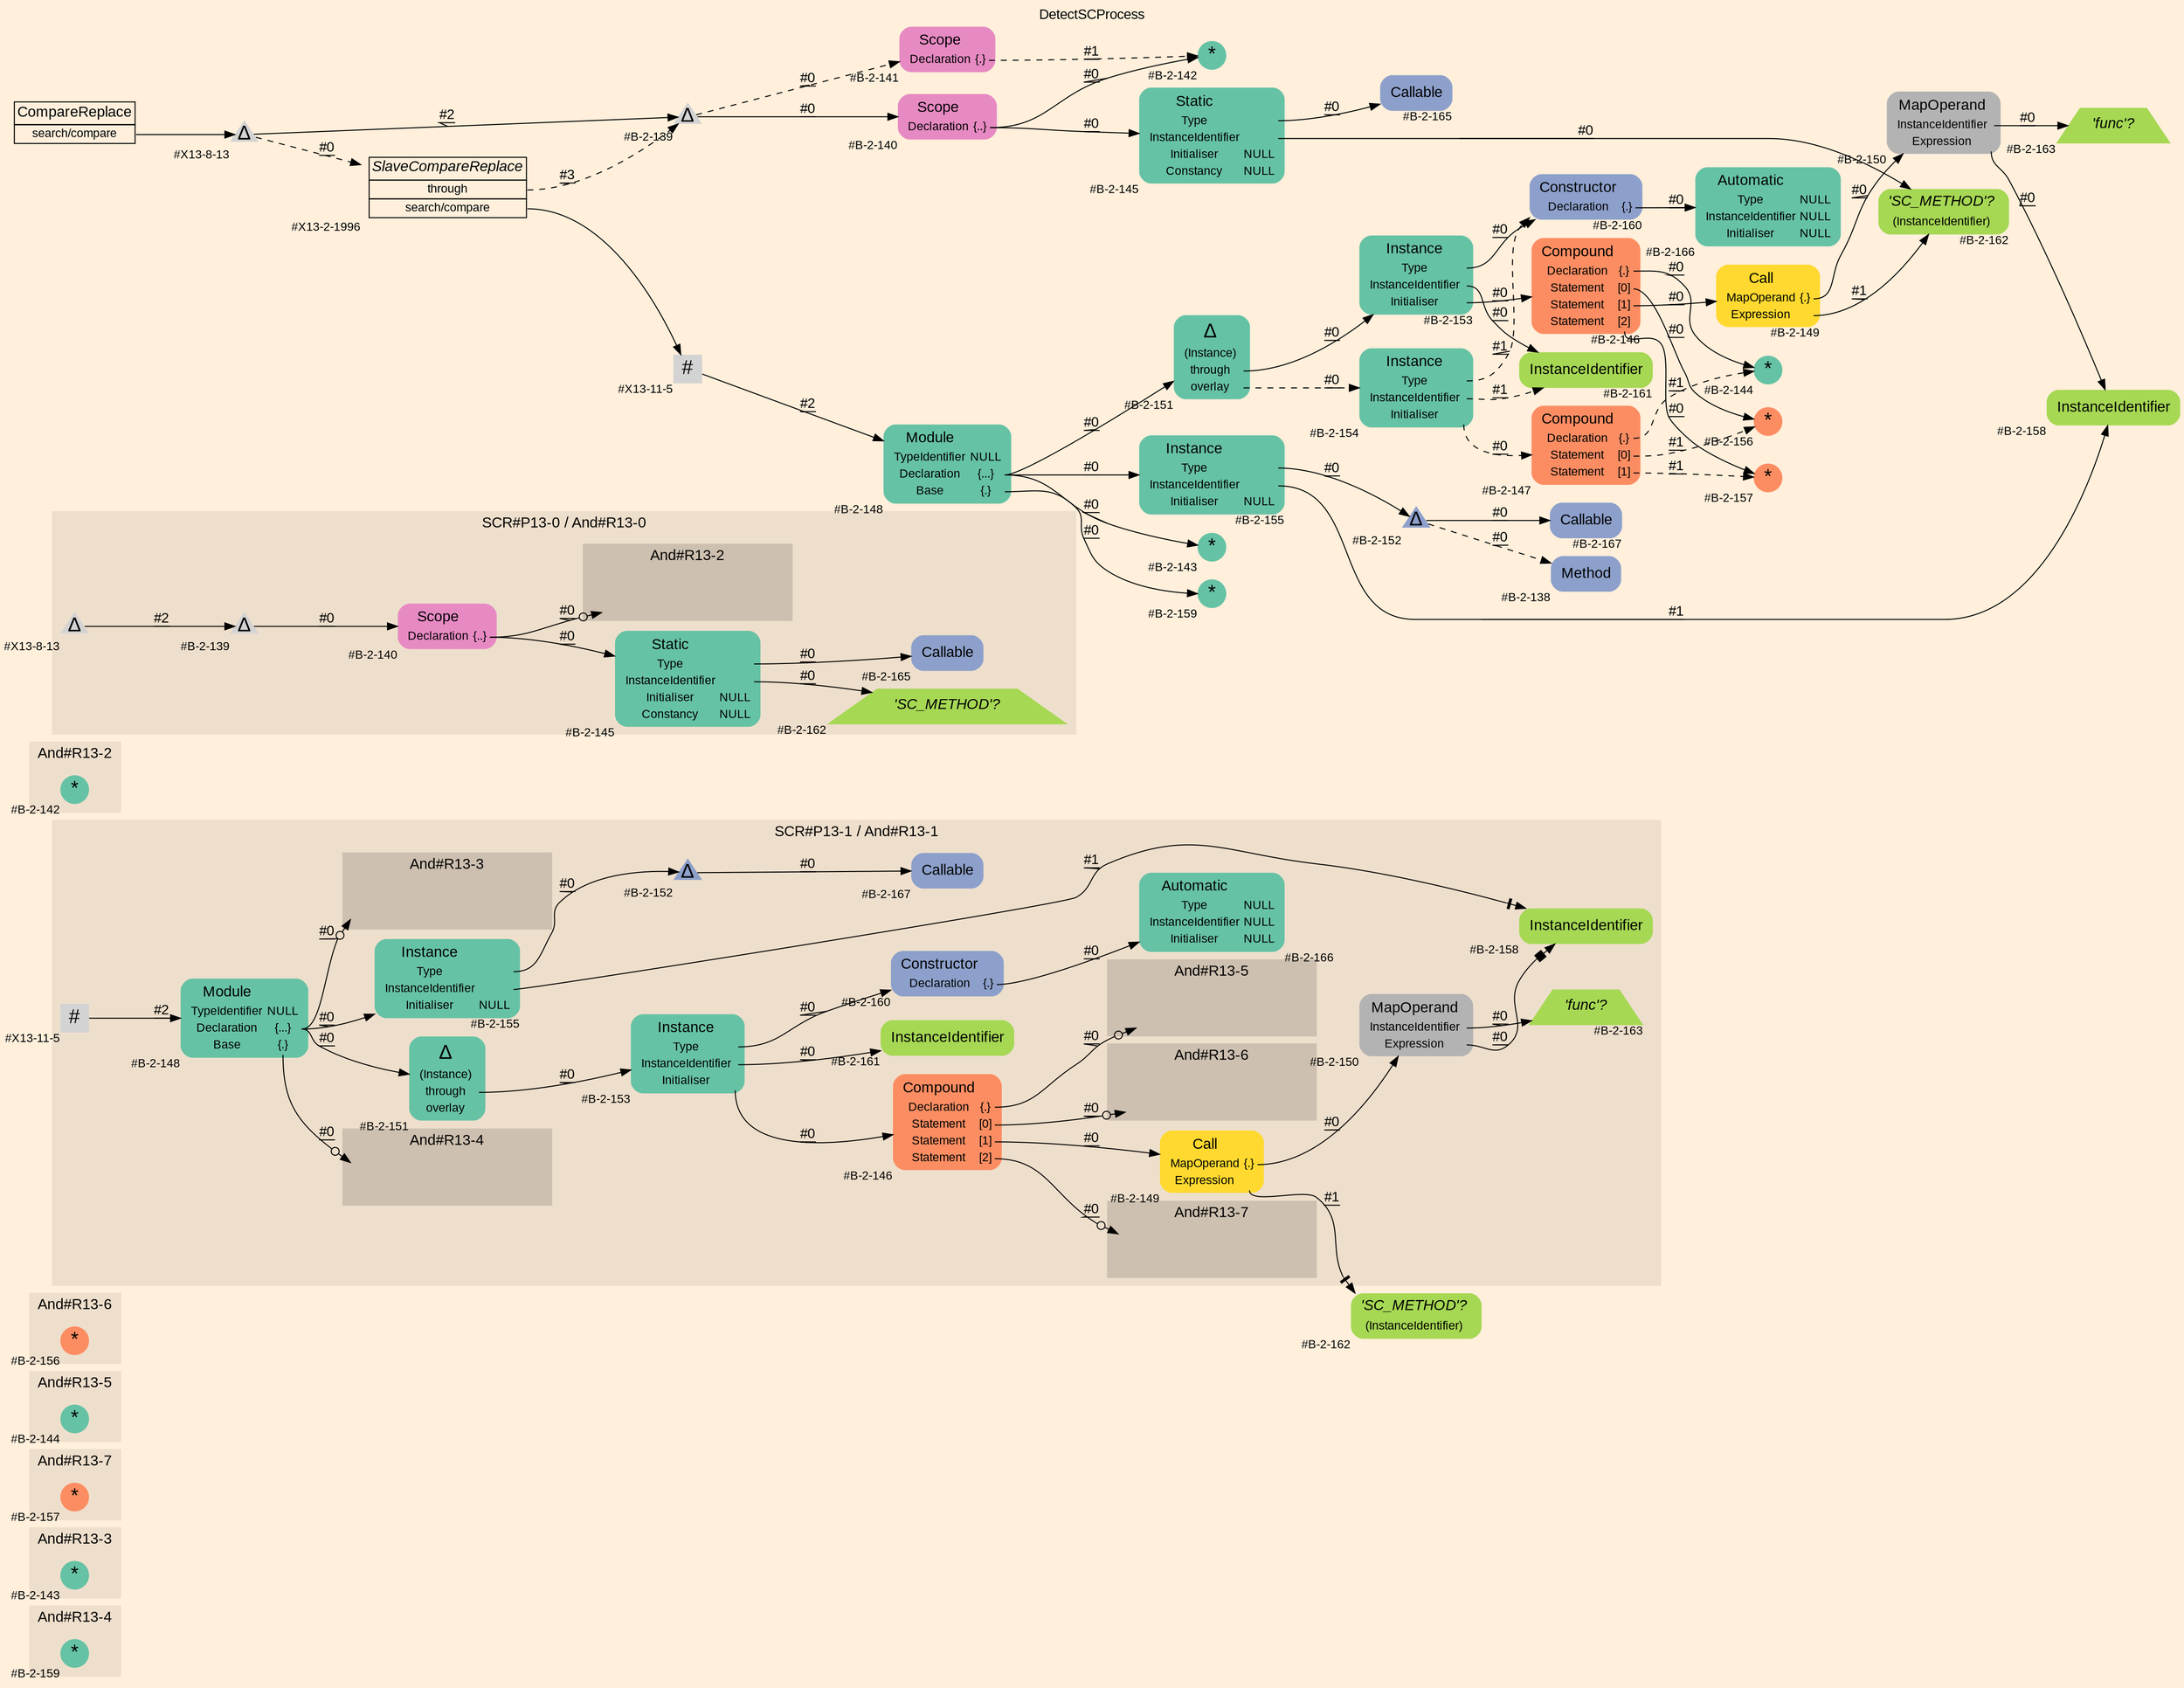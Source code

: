 digraph "DetectSCProcess" {
label = "DetectSCProcess"
labelloc = t
graph [
    rankdir = "LR"
    ranksep = 0.3
    bgcolor = antiquewhite1
    color = black
    fontcolor = black
    fontname = "Arial"
];
node [
    fontname = "Arial"
];
edge [
    fontname = "Arial"
];

// -------------------- figure And#R13-4 --------------------
// -------- region And#R13-4 ----------
subgraph "clusterAnd#R13-4" {
    label = "And#R13-4"
    style = "filled"
    color = antiquewhite2
    fontsize = "15"
    // -------- block And#R13-4/#B-2-159 ----------
    "And#R13-4/#B-2-159" [
        shape = "circle"
        fillcolor = "/set28/1"
        xlabel = "#B-2-159"
        fontsize = "12"
        fontcolor = black
        label = <<FONT POINT-SIZE="20" COLOR="black">*</FONT>>
        style = "filled"
        penwidth = 0.0
        fixedsize = true
        width = 0.4
        height = 0.4
    ];
    
}


// -------------------- figure And#R13-3 --------------------
// -------- region And#R13-3 ----------
subgraph "clusterAnd#R13-3" {
    label = "And#R13-3"
    style = "filled"
    color = antiquewhite2
    fontsize = "15"
    // -------- block And#R13-3/#B-2-143 ----------
    "And#R13-3/#B-2-143" [
        shape = "circle"
        fillcolor = "/set28/1"
        xlabel = "#B-2-143"
        fontsize = "12"
        fontcolor = black
        label = <<FONT POINT-SIZE="20" COLOR="black">*</FONT>>
        style = "filled"
        penwidth = 0.0
        fixedsize = true
        width = 0.4
        height = 0.4
    ];
    
}


// -------------------- figure And#R13-7 --------------------
// -------- region And#R13-7 ----------
subgraph "clusterAnd#R13-7" {
    label = "And#R13-7"
    style = "filled"
    color = antiquewhite2
    fontsize = "15"
    // -------- block And#R13-7/#B-2-157 ----------
    "And#R13-7/#B-2-157" [
        shape = "circle"
        fillcolor = "/set28/2"
        xlabel = "#B-2-157"
        fontsize = "12"
        fontcolor = black
        label = <<FONT POINT-SIZE="20" COLOR="black">*</FONT>>
        style = "filled"
        penwidth = 0.0
        fixedsize = true
        width = 0.4
        height = 0.4
    ];
    
}


// -------------------- figure And#R13-5 --------------------
// -------- region And#R13-5 ----------
subgraph "clusterAnd#R13-5" {
    label = "And#R13-5"
    style = "filled"
    color = antiquewhite2
    fontsize = "15"
    // -------- block And#R13-5/#B-2-144 ----------
    "And#R13-5/#B-2-144" [
        shape = "circle"
        fillcolor = "/set28/1"
        xlabel = "#B-2-144"
        fontsize = "12"
        fontcolor = black
        label = <<FONT POINT-SIZE="20" COLOR="black">*</FONT>>
        style = "filled"
        penwidth = 0.0
        fixedsize = true
        width = 0.4
        height = 0.4
    ];
    
}


// -------------------- figure And#R13-6 --------------------
// -------- region And#R13-6 ----------
subgraph "clusterAnd#R13-6" {
    label = "And#R13-6"
    style = "filled"
    color = antiquewhite2
    fontsize = "15"
    // -------- block And#R13-6/#B-2-156 ----------
    "And#R13-6/#B-2-156" [
        shape = "circle"
        fillcolor = "/set28/2"
        xlabel = "#B-2-156"
        fontsize = "12"
        fontcolor = black
        label = <<FONT POINT-SIZE="20" COLOR="black">*</FONT>>
        style = "filled"
        penwidth = 0.0
        fixedsize = true
        width = 0.4
        height = 0.4
    ];
    
}


// -------------------- figure And#R13-1 --------------------
// -------- region And#R13-1 ----------
subgraph "clusterAnd#R13-1" {
    label = "SCR#P13-1 / And#R13-1"
    style = "filled"
    color = antiquewhite2
    fontsize = "15"
    // -------- block And#R13-1/#X13-11-5 ----------
    "And#R13-1/#X13-11-5" [
        shape = "square"
        xlabel = "#X13-11-5"
        fontsize = "12"
        fontcolor = black
        label = <<FONT POINT-SIZE="20" COLOR="black">#</FONT>>
        style = "filled"
        penwidth = 0.0
        fixedsize = true
        width = 0.4
        height = 0.4
    ];
    
    // -------- block And#R13-1/#B-2-163 ----------
    "And#R13-1/#B-2-163" [
        shape = "trapezium"
        fillcolor = "/set28/5"
        xlabel = "#B-2-163"
        fontsize = "12"
        fontcolor = black
        label = <<FONT POINT-SIZE="15" COLOR="black"><I>'func'?</I></FONT>>
        style = "filled"
        penwidth = 0.0
    ];
    
    // -------- block And#R13-1/#B-2-158 ----------
    "And#R13-1/#B-2-158" [
        shape = "plaintext"
        fillcolor = "/set28/5"
        xlabel = "#B-2-158"
        fontsize = "12"
        fontcolor = black
        label = <<TABLE BORDER="0" CELLBORDER="0" CELLSPACING="0">
         <TR><TD><FONT POINT-SIZE="15" COLOR="black">InstanceIdentifier</FONT></TD></TR>
        </TABLE>>
        style = "rounded,filled"
    ];
    
    // -------- block And#R13-1/#B-2-149 ----------
    "And#R13-1/#B-2-149" [
        shape = "plaintext"
        fillcolor = "/set28/6"
        xlabel = "#B-2-149"
        fontsize = "12"
        fontcolor = black
        label = <<TABLE BORDER="0" CELLBORDER="0" CELLSPACING="0">
         <TR><TD><FONT POINT-SIZE="15" COLOR="black">Call</FONT></TD></TR>
         <TR><TD><FONT POINT-SIZE="12" COLOR="black">MapOperand</FONT></TD><TD PORT="port0"><FONT POINT-SIZE="12" COLOR="black">{.}</FONT></TD></TR>
         <TR><TD><FONT POINT-SIZE="12" COLOR="black">Expression</FONT></TD><TD PORT="port1"></TD></TR>
        </TABLE>>
        style = "rounded,filled"
    ];
    
    // -------- block And#R13-1/#B-2-151 ----------
    "And#R13-1/#B-2-151" [
        shape = "plaintext"
        fillcolor = "/set28/1"
        xlabel = "#B-2-151"
        fontsize = "12"
        fontcolor = black
        label = <<TABLE BORDER="0" CELLBORDER="0" CELLSPACING="0">
         <TR><TD><FONT POINT-SIZE="20" COLOR="black">Δ</FONT></TD></TR>
         <TR><TD><FONT POINT-SIZE="12" COLOR="black">(Instance)</FONT></TD><TD PORT="port0"></TD></TR>
         <TR><TD><FONT POINT-SIZE="12" COLOR="black">through</FONT></TD><TD PORT="port1"></TD></TR>
         <TR><TD><FONT POINT-SIZE="12" COLOR="black">overlay</FONT></TD><TD PORT="port2"></TD></TR>
        </TABLE>>
        style = "rounded,filled"
    ];
    
    // -------- block And#R13-1/#B-2-150 ----------
    "And#R13-1/#B-2-150" [
        shape = "plaintext"
        fillcolor = "/set28/8"
        xlabel = "#B-2-150"
        fontsize = "12"
        fontcolor = black
        label = <<TABLE BORDER="0" CELLBORDER="0" CELLSPACING="0">
         <TR><TD><FONT POINT-SIZE="15" COLOR="black">MapOperand</FONT></TD></TR>
         <TR><TD><FONT POINT-SIZE="12" COLOR="black">InstanceIdentifier</FONT></TD><TD PORT="port0"></TD></TR>
         <TR><TD><FONT POINT-SIZE="12" COLOR="black">Expression</FONT></TD><TD PORT="port1"></TD></TR>
        </TABLE>>
        style = "rounded,filled"
    ];
    
    // -------- block And#R13-1/#B-2-161 ----------
    "And#R13-1/#B-2-161" [
        shape = "plaintext"
        fillcolor = "/set28/5"
        xlabel = "#B-2-161"
        fontsize = "12"
        fontcolor = black
        label = <<TABLE BORDER="0" CELLBORDER="0" CELLSPACING="0">
         <TR><TD><FONT POINT-SIZE="15" COLOR="black">InstanceIdentifier</FONT></TD></TR>
        </TABLE>>
        style = "rounded,filled"
    ];
    
    // -------- block And#R13-1/#B-2-146 ----------
    "And#R13-1/#B-2-146" [
        shape = "plaintext"
        fillcolor = "/set28/2"
        xlabel = "#B-2-146"
        fontsize = "12"
        fontcolor = black
        label = <<TABLE BORDER="0" CELLBORDER="0" CELLSPACING="0">
         <TR><TD><FONT POINT-SIZE="15" COLOR="black">Compound</FONT></TD></TR>
         <TR><TD><FONT POINT-SIZE="12" COLOR="black">Declaration</FONT></TD><TD PORT="port0"><FONT POINT-SIZE="12" COLOR="black">{.}</FONT></TD></TR>
         <TR><TD><FONT POINT-SIZE="12" COLOR="black">Statement</FONT></TD><TD PORT="port1"><FONT POINT-SIZE="12" COLOR="black">[0]</FONT></TD></TR>
         <TR><TD><FONT POINT-SIZE="12" COLOR="black">Statement</FONT></TD><TD PORT="port2"><FONT POINT-SIZE="12" COLOR="black">[1]</FONT></TD></TR>
         <TR><TD><FONT POINT-SIZE="12" COLOR="black">Statement</FONT></TD><TD PORT="port3"><FONT POINT-SIZE="12" COLOR="black">[2]</FONT></TD></TR>
        </TABLE>>
        style = "rounded,filled"
    ];
    
    // -------- block And#R13-1/#B-2-160 ----------
    "And#R13-1/#B-2-160" [
        shape = "plaintext"
        fillcolor = "/set28/3"
        xlabel = "#B-2-160"
        fontsize = "12"
        fontcolor = black
        label = <<TABLE BORDER="0" CELLBORDER="0" CELLSPACING="0">
         <TR><TD><FONT POINT-SIZE="15" COLOR="black">Constructor</FONT></TD></TR>
         <TR><TD><FONT POINT-SIZE="12" COLOR="black">Declaration</FONT></TD><TD PORT="port0"><FONT POINT-SIZE="12" COLOR="black">{.}</FONT></TD></TR>
        </TABLE>>
        style = "rounded,filled"
    ];
    
    // -------- block And#R13-1/#B-2-152 ----------
    "And#R13-1/#B-2-152" [
        shape = "triangle"
        fillcolor = "/set28/3"
        xlabel = "#B-2-152"
        fontsize = "12"
        fontcolor = black
        label = <<FONT POINT-SIZE="20" COLOR="black">Δ</FONT>>
        style = "filled"
        penwidth = 0.0
        fixedsize = true
        width = 0.4
        height = 0.4
    ];
    
    // -------- block And#R13-1/#B-2-153 ----------
    "And#R13-1/#B-2-153" [
        shape = "plaintext"
        fillcolor = "/set28/1"
        xlabel = "#B-2-153"
        fontsize = "12"
        fontcolor = black
        label = <<TABLE BORDER="0" CELLBORDER="0" CELLSPACING="0">
         <TR><TD><FONT POINT-SIZE="15" COLOR="black">Instance</FONT></TD></TR>
         <TR><TD><FONT POINT-SIZE="12" COLOR="black">Type</FONT></TD><TD PORT="port0"></TD></TR>
         <TR><TD><FONT POINT-SIZE="12" COLOR="black">InstanceIdentifier</FONT></TD><TD PORT="port1"></TD></TR>
         <TR><TD><FONT POINT-SIZE="12" COLOR="black">Initialiser</FONT></TD><TD PORT="port2"></TD></TR>
        </TABLE>>
        style = "rounded,filled"
    ];
    
    // -------- block And#R13-1/#B-2-166 ----------
    "And#R13-1/#B-2-166" [
        shape = "plaintext"
        fillcolor = "/set28/1"
        xlabel = "#B-2-166"
        fontsize = "12"
        fontcolor = black
        label = <<TABLE BORDER="0" CELLBORDER="0" CELLSPACING="0">
         <TR><TD><FONT POINT-SIZE="15" COLOR="black">Automatic</FONT></TD></TR>
         <TR><TD><FONT POINT-SIZE="12" COLOR="black">Type</FONT></TD><TD PORT="port0"><FONT POINT-SIZE="12" COLOR="black">NULL</FONT></TD></TR>
         <TR><TD><FONT POINT-SIZE="12" COLOR="black">InstanceIdentifier</FONT></TD><TD PORT="port1"><FONT POINT-SIZE="12" COLOR="black">NULL</FONT></TD></TR>
         <TR><TD><FONT POINT-SIZE="12" COLOR="black">Initialiser</FONT></TD><TD PORT="port2"><FONT POINT-SIZE="12" COLOR="black">NULL</FONT></TD></TR>
        </TABLE>>
        style = "rounded,filled"
    ];
    
    // -------- block And#R13-1/#B-2-167 ----------
    "And#R13-1/#B-2-167" [
        shape = "plaintext"
        fillcolor = "/set28/3"
        xlabel = "#B-2-167"
        fontsize = "12"
        fontcolor = black
        label = <<TABLE BORDER="0" CELLBORDER="0" CELLSPACING="0">
         <TR><TD><FONT POINT-SIZE="15" COLOR="black">Callable</FONT></TD></TR>
        </TABLE>>
        style = "rounded,filled"
    ];
    
    // -------- block And#R13-1/#B-2-148 ----------
    "And#R13-1/#B-2-148" [
        shape = "plaintext"
        fillcolor = "/set28/1"
        xlabel = "#B-2-148"
        fontsize = "12"
        fontcolor = black
        label = <<TABLE BORDER="0" CELLBORDER="0" CELLSPACING="0">
         <TR><TD><FONT POINT-SIZE="15" COLOR="black">Module</FONT></TD></TR>
         <TR><TD><FONT POINT-SIZE="12" COLOR="black">TypeIdentifier</FONT></TD><TD PORT="port0"><FONT POINT-SIZE="12" COLOR="black">NULL</FONT></TD></TR>
         <TR><TD><FONT POINT-SIZE="12" COLOR="black">Declaration</FONT></TD><TD PORT="port1"><FONT POINT-SIZE="12" COLOR="black">{...}</FONT></TD></TR>
         <TR><TD><FONT POINT-SIZE="12" COLOR="black">Base</FONT></TD><TD PORT="port2"><FONT POINT-SIZE="12" COLOR="black">{.}</FONT></TD></TR>
        </TABLE>>
        style = "rounded,filled"
    ];
    
    // -------- block And#R13-1/#B-2-155 ----------
    "And#R13-1/#B-2-155" [
        shape = "plaintext"
        fillcolor = "/set28/1"
        xlabel = "#B-2-155"
        fontsize = "12"
        fontcolor = black
        label = <<TABLE BORDER="0" CELLBORDER="0" CELLSPACING="0">
         <TR><TD><FONT POINT-SIZE="15" COLOR="black">Instance</FONT></TD></TR>
         <TR><TD><FONT POINT-SIZE="12" COLOR="black">Type</FONT></TD><TD PORT="port0"></TD></TR>
         <TR><TD><FONT POINT-SIZE="12" COLOR="black">InstanceIdentifier</FONT></TD><TD PORT="port1"></TD></TR>
         <TR><TD><FONT POINT-SIZE="12" COLOR="black">Initialiser</FONT></TD><TD PORT="port2"><FONT POINT-SIZE="12" COLOR="black">NULL</FONT></TD></TR>
        </TABLE>>
        style = "rounded,filled"
    ];
    
    // -------- region And#R13-1/And#R13-3 ----------
    subgraph "clusterAnd#R13-1/And#R13-3" {
        label = "And#R13-3"
        style = "filled"
        color = antiquewhite3
        fontsize = "15"
        // -------- block And#R13-1/And#R13-3/#B-2-143 ----------
        "And#R13-1/And#R13-3/#B-2-143" [
            shape = "none"
            fillcolor = "/set28/1"
            xlabel = "#B-2-143"
            fontsize = "12"
            fontcolor = black
            style = "invisible"
        ];
        
    }
    
    // -------- region And#R13-1/And#R13-4 ----------
    subgraph "clusterAnd#R13-1/And#R13-4" {
        label = "And#R13-4"
        style = "filled"
        color = antiquewhite3
        fontsize = "15"
        // -------- block And#R13-1/And#R13-4/#B-2-159 ----------
        "And#R13-1/And#R13-4/#B-2-159" [
            shape = "none"
            fillcolor = "/set28/1"
            xlabel = "#B-2-159"
            fontsize = "12"
            fontcolor = black
            style = "invisible"
        ];
        
    }
    
    // -------- region And#R13-1/And#R13-5 ----------
    subgraph "clusterAnd#R13-1/And#R13-5" {
        label = "And#R13-5"
        style = "filled"
        color = antiquewhite3
        fontsize = "15"
        // -------- block And#R13-1/And#R13-5/#B-2-144 ----------
        "And#R13-1/And#R13-5/#B-2-144" [
            shape = "none"
            fillcolor = "/set28/1"
            xlabel = "#B-2-144"
            fontsize = "12"
            fontcolor = black
            style = "invisible"
        ];
        
    }
    
    // -------- region And#R13-1/And#R13-6 ----------
    subgraph "clusterAnd#R13-1/And#R13-6" {
        label = "And#R13-6"
        style = "filled"
        color = antiquewhite3
        fontsize = "15"
        // -------- block And#R13-1/And#R13-6/#B-2-156 ----------
        "And#R13-1/And#R13-6/#B-2-156" [
            shape = "none"
            fillcolor = "/set28/2"
            xlabel = "#B-2-156"
            fontsize = "12"
            fontcolor = black
            style = "invisible"
        ];
        
    }
    
    // -------- region And#R13-1/And#R13-7 ----------
    subgraph "clusterAnd#R13-1/And#R13-7" {
        label = "And#R13-7"
        style = "filled"
        color = antiquewhite3
        fontsize = "15"
        // -------- block And#R13-1/And#R13-7/#B-2-157 ----------
        "And#R13-1/And#R13-7/#B-2-157" [
            shape = "none"
            fillcolor = "/set28/2"
            xlabel = "#B-2-157"
            fontsize = "12"
            fontcolor = black
            style = "invisible"
        ];
        
    }
    
}

// -------- block And#R13-1/#B-2-162 ----------
"And#R13-1/#B-2-162" [
    shape = "plaintext"
    fillcolor = "/set28/5"
    xlabel = "#B-2-162"
    fontsize = "12"
    fontcolor = black
    label = <<TABLE BORDER="0" CELLBORDER="0" CELLSPACING="0">
     <TR><TD><FONT POINT-SIZE="15" COLOR="black"><I>'SC_METHOD'?</I></FONT></TD></TR>
     <TR><TD><FONT POINT-SIZE="12" COLOR="black">(InstanceIdentifier)</FONT></TD><TD PORT="port0"></TD></TR>
    </TABLE>>
    style = "rounded,filled"
];

"And#R13-1/#X13-11-5" -> "And#R13-1/#B-2-148" [
    label = "#2"
    decorate = true
    color = black
    fontcolor = black
];

"And#R13-1/#B-2-149":port0 -> "And#R13-1/#B-2-150" [
    label = "#0"
    decorate = true
    color = black
    fontcolor = black
];

"And#R13-1/#B-2-149":port1 -> "And#R13-1/#B-2-162" [
    arrowhead="normalnonetee"
    label = "#1"
    decorate = true
    color = black
    fontcolor = black
];

"And#R13-1/#B-2-151":port1 -> "And#R13-1/#B-2-153" [
    label = "#0"
    decorate = true
    color = black
    fontcolor = black
];

"And#R13-1/#B-2-150":port0 -> "And#R13-1/#B-2-163" [
    label = "#0"
    decorate = true
    color = black
    fontcolor = black
];

"And#R13-1/#B-2-150":port1 -> "And#R13-1/#B-2-158" [
    arrowhead="normalnonebox"
    label = "#0"
    decorate = true
    color = black
    fontcolor = black
];

"And#R13-1/#B-2-146":port0 -> "And#R13-1/And#R13-5/#B-2-144" [
    arrowhead="normalnoneodot"
    label = "#0"
    decorate = true
    color = black
    fontcolor = black
];

"And#R13-1/#B-2-146":port1 -> "And#R13-1/And#R13-6/#B-2-156" [
    arrowhead="normalnoneodot"
    label = "#0"
    decorate = true
    color = black
    fontcolor = black
];

"And#R13-1/#B-2-146":port2 -> "And#R13-1/#B-2-149" [
    label = "#0"
    decorate = true
    color = black
    fontcolor = black
];

"And#R13-1/#B-2-146":port3 -> "And#R13-1/And#R13-7/#B-2-157" [
    arrowhead="normalnoneodot"
    label = "#0"
    decorate = true
    color = black
    fontcolor = black
];

"And#R13-1/#B-2-160":port0 -> "And#R13-1/#B-2-166" [
    label = "#0"
    decorate = true
    color = black
    fontcolor = black
];

"And#R13-1/#B-2-152" -> "And#R13-1/#B-2-167" [
    label = "#0"
    decorate = true
    color = black
    fontcolor = black
];

"And#R13-1/#B-2-153":port0 -> "And#R13-1/#B-2-160" [
    label = "#0"
    decorate = true
    color = black
    fontcolor = black
];

"And#R13-1/#B-2-153":port1 -> "And#R13-1/#B-2-161" [
    label = "#0"
    decorate = true
    color = black
    fontcolor = black
];

"And#R13-1/#B-2-153":port2 -> "And#R13-1/#B-2-146" [
    label = "#0"
    decorate = true
    color = black
    fontcolor = black
];

"And#R13-1/#B-2-148":port1 -> "And#R13-1/#B-2-151" [
    label = "#0"
    decorate = true
    color = black
    fontcolor = black
];

"And#R13-1/#B-2-148":port1 -> "And#R13-1/#B-2-155" [
    label = "#0"
    decorate = true
    color = black
    fontcolor = black
];

"And#R13-1/#B-2-148":port1 -> "And#R13-1/And#R13-3/#B-2-143" [
    arrowhead="normalnoneodot"
    label = "#0"
    decorate = true
    color = black
    fontcolor = black
];

"And#R13-1/#B-2-148":port2 -> "And#R13-1/And#R13-4/#B-2-159" [
    arrowhead="normalnoneodot"
    label = "#0"
    decorate = true
    color = black
    fontcolor = black
];

"And#R13-1/#B-2-155":port0 -> "And#R13-1/#B-2-152" [
    label = "#0"
    decorate = true
    color = black
    fontcolor = black
];

"And#R13-1/#B-2-155":port1 -> "And#R13-1/#B-2-158" [
    arrowhead="normalnonetee"
    label = "#1"
    decorate = true
    color = black
    fontcolor = black
];


// -------------------- figure And#R13-2 --------------------
// -------- region And#R13-2 ----------
subgraph "clusterAnd#R13-2" {
    label = "And#R13-2"
    style = "filled"
    color = antiquewhite2
    fontsize = "15"
    // -------- block And#R13-2/#B-2-142 ----------
    "And#R13-2/#B-2-142" [
        shape = "circle"
        fillcolor = "/set28/1"
        xlabel = "#B-2-142"
        fontsize = "12"
        fontcolor = black
        label = <<FONT POINT-SIZE="20" COLOR="black">*</FONT>>
        style = "filled"
        penwidth = 0.0
        fixedsize = true
        width = 0.4
        height = 0.4
    ];
    
}


// -------------------- figure And#R13-0 --------------------
// -------- region And#R13-0 ----------
subgraph "clusterAnd#R13-0" {
    label = "SCR#P13-0 / And#R13-0"
    style = "filled"
    color = antiquewhite2
    fontsize = "15"
    // -------- block And#R13-0/#B-2-139 ----------
    "And#R13-0/#B-2-139" [
        shape = "triangle"
        xlabel = "#B-2-139"
        fontsize = "12"
        fontcolor = black
        label = <<FONT POINT-SIZE="20" COLOR="black">Δ</FONT>>
        style = "filled"
        penwidth = 0.0
        fixedsize = true
        width = 0.4
        height = 0.4
    ];
    
    // -------- block And#R13-0/#B-2-145 ----------
    "And#R13-0/#B-2-145" [
        shape = "plaintext"
        fillcolor = "/set28/1"
        xlabel = "#B-2-145"
        fontsize = "12"
        fontcolor = black
        label = <<TABLE BORDER="0" CELLBORDER="0" CELLSPACING="0">
         <TR><TD><FONT POINT-SIZE="15" COLOR="black">Static</FONT></TD></TR>
         <TR><TD><FONT POINT-SIZE="12" COLOR="black">Type</FONT></TD><TD PORT="port0"></TD></TR>
         <TR><TD><FONT POINT-SIZE="12" COLOR="black">InstanceIdentifier</FONT></TD><TD PORT="port1"></TD></TR>
         <TR><TD><FONT POINT-SIZE="12" COLOR="black">Initialiser</FONT></TD><TD PORT="port2"><FONT POINT-SIZE="12" COLOR="black">NULL</FONT></TD></TR>
         <TR><TD><FONT POINT-SIZE="12" COLOR="black">Constancy</FONT></TD><TD PORT="port3"><FONT POINT-SIZE="12" COLOR="black">NULL</FONT></TD></TR>
        </TABLE>>
        style = "rounded,filled"
    ];
    
    // -------- block And#R13-0/#B-2-165 ----------
    "And#R13-0/#B-2-165" [
        shape = "plaintext"
        fillcolor = "/set28/3"
        xlabel = "#B-2-165"
        fontsize = "12"
        fontcolor = black
        label = <<TABLE BORDER="0" CELLBORDER="0" CELLSPACING="0">
         <TR><TD><FONT POINT-SIZE="15" COLOR="black">Callable</FONT></TD></TR>
        </TABLE>>
        style = "rounded,filled"
    ];
    
    // -------- block And#R13-0/#X13-8-13 ----------
    "And#R13-0/#X13-8-13" [
        shape = "triangle"
        xlabel = "#X13-8-13"
        fontsize = "12"
        fontcolor = black
        label = <<FONT POINT-SIZE="20" COLOR="black">Δ</FONT>>
        style = "filled"
        penwidth = 0.0
        fixedsize = true
        width = 0.4
        height = 0.4
    ];
    
    // -------- block And#R13-0/#B-2-140 ----------
    "And#R13-0/#B-2-140" [
        shape = "plaintext"
        fillcolor = "/set28/4"
        xlabel = "#B-2-140"
        fontsize = "12"
        fontcolor = black
        label = <<TABLE BORDER="0" CELLBORDER="0" CELLSPACING="0">
         <TR><TD><FONT POINT-SIZE="15" COLOR="black">Scope</FONT></TD></TR>
         <TR><TD><FONT POINT-SIZE="12" COLOR="black">Declaration</FONT></TD><TD PORT="port0"><FONT POINT-SIZE="12" COLOR="black">{..}</FONT></TD></TR>
        </TABLE>>
        style = "rounded,filled"
    ];
    
    // -------- block And#R13-0/#B-2-162 ----------
    "And#R13-0/#B-2-162" [
        shape = "trapezium"
        fillcolor = "/set28/5"
        xlabel = "#B-2-162"
        fontsize = "12"
        fontcolor = black
        label = <<FONT POINT-SIZE="15" COLOR="black"><I>'SC_METHOD'?</I></FONT>>
        style = "filled"
        penwidth = 0.0
    ];
    
    // -------- region And#R13-0/And#R13-2 ----------
    subgraph "clusterAnd#R13-0/And#R13-2" {
        label = "And#R13-2"
        style = "filled"
        color = antiquewhite3
        fontsize = "15"
        // -------- block And#R13-0/And#R13-2/#B-2-142 ----------
        "And#R13-0/And#R13-2/#B-2-142" [
            shape = "none"
            fillcolor = "/set28/1"
            xlabel = "#B-2-142"
            fontsize = "12"
            fontcolor = black
            style = "invisible"
        ];
        
    }
    
}

"And#R13-0/#B-2-139" -> "And#R13-0/#B-2-140" [
    label = "#0"
    decorate = true
    color = black
    fontcolor = black
];

"And#R13-0/#B-2-145":port0 -> "And#R13-0/#B-2-165" [
    label = "#0"
    decorate = true
    color = black
    fontcolor = black
];

"And#R13-0/#B-2-145":port1 -> "And#R13-0/#B-2-162" [
    label = "#0"
    decorate = true
    color = black
    fontcolor = black
];

"And#R13-0/#X13-8-13" -> "And#R13-0/#B-2-139" [
    label = "#2"
    decorate = true
    color = black
    fontcolor = black
];

"And#R13-0/#B-2-140":port0 -> "And#R13-0/And#R13-2/#B-2-142" [
    arrowhead="normalnoneodot"
    label = "#0"
    decorate = true
    color = black
    fontcolor = black
];

"And#R13-0/#B-2-140":port0 -> "And#R13-0/#B-2-145" [
    label = "#0"
    decorate = true
    color = black
    fontcolor = black
];


// -------------------- transformation figure --------------------
// -------- block CR#X13-10-13 ----------
"CR#X13-10-13" [
    shape = "plaintext"
    fillcolor = antiquewhite1
    fontsize = "12"
    fontcolor = black
    label = <<TABLE BORDER="0" CELLBORDER="1" CELLSPACING="0">
     <TR><TD><FONT POINT-SIZE="15" COLOR="black">CompareReplace</FONT></TD></TR>
     <TR><TD PORT="port0"><FONT POINT-SIZE="12" COLOR="black">search/compare</FONT></TD></TR>
    </TABLE>>
    style = "filled"
    color = black
];

// -------- block #X13-8-13 ----------
"#X13-8-13" [
    shape = "triangle"
    xlabel = "#X13-8-13"
    fontsize = "12"
    fontcolor = black
    label = <<FONT POINT-SIZE="20" COLOR="black">Δ</FONT>>
    style = "filled"
    penwidth = 0.0
    fixedsize = true
    width = 0.4
    height = 0.4
];

// -------- block #B-2-139 ----------
"#B-2-139" [
    shape = "triangle"
    xlabel = "#B-2-139"
    fontsize = "12"
    fontcolor = black
    label = <<FONT POINT-SIZE="20" COLOR="black">Δ</FONT>>
    style = "filled"
    penwidth = 0.0
    fixedsize = true
    width = 0.4
    height = 0.4
];

// -------- block #B-2-140 ----------
"#B-2-140" [
    shape = "plaintext"
    fillcolor = "/set28/4"
    xlabel = "#B-2-140"
    fontsize = "12"
    fontcolor = black
    label = <<TABLE BORDER="0" CELLBORDER="0" CELLSPACING="0">
     <TR><TD><FONT POINT-SIZE="15" COLOR="black">Scope</FONT></TD></TR>
     <TR><TD><FONT POINT-SIZE="12" COLOR="black">Declaration</FONT></TD><TD PORT="port0"><FONT POINT-SIZE="12" COLOR="black">{..}</FONT></TD></TR>
    </TABLE>>
    style = "rounded,filled"
];

// -------- block #B-2-142 ----------
"#B-2-142" [
    shape = "circle"
    fillcolor = "/set28/1"
    xlabel = "#B-2-142"
    fontsize = "12"
    fontcolor = black
    label = <<FONT POINT-SIZE="20" COLOR="black">*</FONT>>
    style = "filled"
    penwidth = 0.0
    fixedsize = true
    width = 0.4
    height = 0.4
];

// -------- block #B-2-145 ----------
"#B-2-145" [
    shape = "plaintext"
    fillcolor = "/set28/1"
    xlabel = "#B-2-145"
    fontsize = "12"
    fontcolor = black
    label = <<TABLE BORDER="0" CELLBORDER="0" CELLSPACING="0">
     <TR><TD><FONT POINT-SIZE="15" COLOR="black">Static</FONT></TD></TR>
     <TR><TD><FONT POINT-SIZE="12" COLOR="black">Type</FONT></TD><TD PORT="port0"></TD></TR>
     <TR><TD><FONT POINT-SIZE="12" COLOR="black">InstanceIdentifier</FONT></TD><TD PORT="port1"></TD></TR>
     <TR><TD><FONT POINT-SIZE="12" COLOR="black">Initialiser</FONT></TD><TD PORT="port2"><FONT POINT-SIZE="12" COLOR="black">NULL</FONT></TD></TR>
     <TR><TD><FONT POINT-SIZE="12" COLOR="black">Constancy</FONT></TD><TD PORT="port3"><FONT POINT-SIZE="12" COLOR="black">NULL</FONT></TD></TR>
    </TABLE>>
    style = "rounded,filled"
];

// -------- block #B-2-165 ----------
"#B-2-165" [
    shape = "plaintext"
    fillcolor = "/set28/3"
    xlabel = "#B-2-165"
    fontsize = "12"
    fontcolor = black
    label = <<TABLE BORDER="0" CELLBORDER="0" CELLSPACING="0">
     <TR><TD><FONT POINT-SIZE="15" COLOR="black">Callable</FONT></TD></TR>
    </TABLE>>
    style = "rounded,filled"
];

// -------- block #B-2-162 ----------
"#B-2-162" [
    shape = "plaintext"
    fillcolor = "/set28/5"
    xlabel = "#B-2-162"
    fontsize = "12"
    fontcolor = black
    label = <<TABLE BORDER="0" CELLBORDER="0" CELLSPACING="0">
     <TR><TD><FONT POINT-SIZE="15" COLOR="black"><I>'SC_METHOD'?</I></FONT></TD></TR>
     <TR><TD><FONT POINT-SIZE="12" COLOR="black">(InstanceIdentifier)</FONT></TD><TD PORT="port0"></TD></TR>
    </TABLE>>
    style = "rounded,filled"
];

// -------- block #B-2-141 ----------
"#B-2-141" [
    shape = "plaintext"
    fillcolor = "/set28/4"
    xlabel = "#B-2-141"
    fontsize = "12"
    fontcolor = black
    label = <<TABLE BORDER="0" CELLBORDER="0" CELLSPACING="0">
     <TR><TD><FONT POINT-SIZE="15" COLOR="black">Scope</FONT></TD></TR>
     <TR><TD><FONT POINT-SIZE="12" COLOR="black">Declaration</FONT></TD><TD PORT="port0"><FONT POINT-SIZE="12" COLOR="black">{.}</FONT></TD></TR>
    </TABLE>>
    style = "rounded,filled"
];

// -------- block #X13-2-1996 ----------
"#X13-2-1996" [
    shape = "plaintext"
    fillcolor = antiquewhite1
    xlabel = "#X13-2-1996"
    fontsize = "12"
    fontcolor = black
    label = <<TABLE BORDER="0" CELLBORDER="1" CELLSPACING="0">
     <TR><TD><FONT POINT-SIZE="15" COLOR="black"><I>SlaveCompareReplace</I></FONT></TD></TR>
     <TR><TD PORT="port0"><FONT POINT-SIZE="12" COLOR="black">through</FONT></TD></TR>
     <TR><TD PORT="port1"><FONT POINT-SIZE="12" COLOR="black">search/compare</FONT></TD></TR>
    </TABLE>>
    style = "filled"
    color = black
];

// -------- block #X13-11-5 ----------
"#X13-11-5" [
    shape = "square"
    xlabel = "#X13-11-5"
    fontsize = "12"
    fontcolor = black
    label = <<FONT POINT-SIZE="20" COLOR="black">#</FONT>>
    style = "filled"
    penwidth = 0.0
    fixedsize = true
    width = 0.4
    height = 0.4
];

// -------- block #B-2-148 ----------
"#B-2-148" [
    shape = "plaintext"
    fillcolor = "/set28/1"
    xlabel = "#B-2-148"
    fontsize = "12"
    fontcolor = black
    label = <<TABLE BORDER="0" CELLBORDER="0" CELLSPACING="0">
     <TR><TD><FONT POINT-SIZE="15" COLOR="black">Module</FONT></TD></TR>
     <TR><TD><FONT POINT-SIZE="12" COLOR="black">TypeIdentifier</FONT></TD><TD PORT="port0"><FONT POINT-SIZE="12" COLOR="black">NULL</FONT></TD></TR>
     <TR><TD><FONT POINT-SIZE="12" COLOR="black">Declaration</FONT></TD><TD PORT="port1"><FONT POINT-SIZE="12" COLOR="black">{...}</FONT></TD></TR>
     <TR><TD><FONT POINT-SIZE="12" COLOR="black">Base</FONT></TD><TD PORT="port2"><FONT POINT-SIZE="12" COLOR="black">{.}</FONT></TD></TR>
    </TABLE>>
    style = "rounded,filled"
];

// -------- block #B-2-151 ----------
"#B-2-151" [
    shape = "plaintext"
    fillcolor = "/set28/1"
    xlabel = "#B-2-151"
    fontsize = "12"
    fontcolor = black
    label = <<TABLE BORDER="0" CELLBORDER="0" CELLSPACING="0">
     <TR><TD><FONT POINT-SIZE="20" COLOR="black">Δ</FONT></TD></TR>
     <TR><TD><FONT POINT-SIZE="12" COLOR="black">(Instance)</FONT></TD><TD PORT="port0"></TD></TR>
     <TR><TD><FONT POINT-SIZE="12" COLOR="black">through</FONT></TD><TD PORT="port1"></TD></TR>
     <TR><TD><FONT POINT-SIZE="12" COLOR="black">overlay</FONT></TD><TD PORT="port2"></TD></TR>
    </TABLE>>
    style = "rounded,filled"
];

// -------- block #B-2-153 ----------
"#B-2-153" [
    shape = "plaintext"
    fillcolor = "/set28/1"
    xlabel = "#B-2-153"
    fontsize = "12"
    fontcolor = black
    label = <<TABLE BORDER="0" CELLBORDER="0" CELLSPACING="0">
     <TR><TD><FONT POINT-SIZE="15" COLOR="black">Instance</FONT></TD></TR>
     <TR><TD><FONT POINT-SIZE="12" COLOR="black">Type</FONT></TD><TD PORT="port0"></TD></TR>
     <TR><TD><FONT POINT-SIZE="12" COLOR="black">InstanceIdentifier</FONT></TD><TD PORT="port1"></TD></TR>
     <TR><TD><FONT POINT-SIZE="12" COLOR="black">Initialiser</FONT></TD><TD PORT="port2"></TD></TR>
    </TABLE>>
    style = "rounded,filled"
];

// -------- block #B-2-160 ----------
"#B-2-160" [
    shape = "plaintext"
    fillcolor = "/set28/3"
    xlabel = "#B-2-160"
    fontsize = "12"
    fontcolor = black
    label = <<TABLE BORDER="0" CELLBORDER="0" CELLSPACING="0">
     <TR><TD><FONT POINT-SIZE="15" COLOR="black">Constructor</FONT></TD></TR>
     <TR><TD><FONT POINT-SIZE="12" COLOR="black">Declaration</FONT></TD><TD PORT="port0"><FONT POINT-SIZE="12" COLOR="black">{.}</FONT></TD></TR>
    </TABLE>>
    style = "rounded,filled"
];

// -------- block #B-2-166 ----------
"#B-2-166" [
    shape = "plaintext"
    fillcolor = "/set28/1"
    xlabel = "#B-2-166"
    fontsize = "12"
    fontcolor = black
    label = <<TABLE BORDER="0" CELLBORDER="0" CELLSPACING="0">
     <TR><TD><FONT POINT-SIZE="15" COLOR="black">Automatic</FONT></TD></TR>
     <TR><TD><FONT POINT-SIZE="12" COLOR="black">Type</FONT></TD><TD PORT="port0"><FONT POINT-SIZE="12" COLOR="black">NULL</FONT></TD></TR>
     <TR><TD><FONT POINT-SIZE="12" COLOR="black">InstanceIdentifier</FONT></TD><TD PORT="port1"><FONT POINT-SIZE="12" COLOR="black">NULL</FONT></TD></TR>
     <TR><TD><FONT POINT-SIZE="12" COLOR="black">Initialiser</FONT></TD><TD PORT="port2"><FONT POINT-SIZE="12" COLOR="black">NULL</FONT></TD></TR>
    </TABLE>>
    style = "rounded,filled"
];

// -------- block #B-2-161 ----------
"#B-2-161" [
    shape = "plaintext"
    fillcolor = "/set28/5"
    xlabel = "#B-2-161"
    fontsize = "12"
    fontcolor = black
    label = <<TABLE BORDER="0" CELLBORDER="0" CELLSPACING="0">
     <TR><TD><FONT POINT-SIZE="15" COLOR="black">InstanceIdentifier</FONT></TD></TR>
    </TABLE>>
    style = "rounded,filled"
];

// -------- block #B-2-146 ----------
"#B-2-146" [
    shape = "plaintext"
    fillcolor = "/set28/2"
    xlabel = "#B-2-146"
    fontsize = "12"
    fontcolor = black
    label = <<TABLE BORDER="0" CELLBORDER="0" CELLSPACING="0">
     <TR><TD><FONT POINT-SIZE="15" COLOR="black">Compound</FONT></TD></TR>
     <TR><TD><FONT POINT-SIZE="12" COLOR="black">Declaration</FONT></TD><TD PORT="port0"><FONT POINT-SIZE="12" COLOR="black">{.}</FONT></TD></TR>
     <TR><TD><FONT POINT-SIZE="12" COLOR="black">Statement</FONT></TD><TD PORT="port1"><FONT POINT-SIZE="12" COLOR="black">[0]</FONT></TD></TR>
     <TR><TD><FONT POINT-SIZE="12" COLOR="black">Statement</FONT></TD><TD PORT="port2"><FONT POINT-SIZE="12" COLOR="black">[1]</FONT></TD></TR>
     <TR><TD><FONT POINT-SIZE="12" COLOR="black">Statement</FONT></TD><TD PORT="port3"><FONT POINT-SIZE="12" COLOR="black">[2]</FONT></TD></TR>
    </TABLE>>
    style = "rounded,filled"
];

// -------- block #B-2-144 ----------
"#B-2-144" [
    shape = "circle"
    fillcolor = "/set28/1"
    xlabel = "#B-2-144"
    fontsize = "12"
    fontcolor = black
    label = <<FONT POINT-SIZE="20" COLOR="black">*</FONT>>
    style = "filled"
    penwidth = 0.0
    fixedsize = true
    width = 0.4
    height = 0.4
];

// -------- block #B-2-156 ----------
"#B-2-156" [
    shape = "circle"
    fillcolor = "/set28/2"
    xlabel = "#B-2-156"
    fontsize = "12"
    fontcolor = black
    label = <<FONT POINT-SIZE="20" COLOR="black">*</FONT>>
    style = "filled"
    penwidth = 0.0
    fixedsize = true
    width = 0.4
    height = 0.4
];

// -------- block #B-2-149 ----------
"#B-2-149" [
    shape = "plaintext"
    fillcolor = "/set28/6"
    xlabel = "#B-2-149"
    fontsize = "12"
    fontcolor = black
    label = <<TABLE BORDER="0" CELLBORDER="0" CELLSPACING="0">
     <TR><TD><FONT POINT-SIZE="15" COLOR="black">Call</FONT></TD></TR>
     <TR><TD><FONT POINT-SIZE="12" COLOR="black">MapOperand</FONT></TD><TD PORT="port0"><FONT POINT-SIZE="12" COLOR="black">{.}</FONT></TD></TR>
     <TR><TD><FONT POINT-SIZE="12" COLOR="black">Expression</FONT></TD><TD PORT="port1"></TD></TR>
    </TABLE>>
    style = "rounded,filled"
];

// -------- block #B-2-150 ----------
"#B-2-150" [
    shape = "plaintext"
    fillcolor = "/set28/8"
    xlabel = "#B-2-150"
    fontsize = "12"
    fontcolor = black
    label = <<TABLE BORDER="0" CELLBORDER="0" CELLSPACING="0">
     <TR><TD><FONT POINT-SIZE="15" COLOR="black">MapOperand</FONT></TD></TR>
     <TR><TD><FONT POINT-SIZE="12" COLOR="black">InstanceIdentifier</FONT></TD><TD PORT="port0"></TD></TR>
     <TR><TD><FONT POINT-SIZE="12" COLOR="black">Expression</FONT></TD><TD PORT="port1"></TD></TR>
    </TABLE>>
    style = "rounded,filled"
];

// -------- block #B-2-163 ----------
"#B-2-163" [
    shape = "trapezium"
    fillcolor = "/set28/5"
    xlabel = "#B-2-163"
    fontsize = "12"
    fontcolor = black
    label = <<FONT POINT-SIZE="15" COLOR="black"><I>'func'?</I></FONT>>
    style = "filled"
    penwidth = 0.0
];

// -------- block #B-2-158 ----------
"#B-2-158" [
    shape = "plaintext"
    fillcolor = "/set28/5"
    xlabel = "#B-2-158"
    fontsize = "12"
    fontcolor = black
    label = <<TABLE BORDER="0" CELLBORDER="0" CELLSPACING="0">
     <TR><TD><FONT POINT-SIZE="15" COLOR="black">InstanceIdentifier</FONT></TD></TR>
    </TABLE>>
    style = "rounded,filled"
];

// -------- block #B-2-157 ----------
"#B-2-157" [
    shape = "circle"
    fillcolor = "/set28/2"
    xlabel = "#B-2-157"
    fontsize = "12"
    fontcolor = black
    label = <<FONT POINT-SIZE="20" COLOR="black">*</FONT>>
    style = "filled"
    penwidth = 0.0
    fixedsize = true
    width = 0.4
    height = 0.4
];

// -------- block #B-2-154 ----------
"#B-2-154" [
    shape = "plaintext"
    fillcolor = "/set28/1"
    xlabel = "#B-2-154"
    fontsize = "12"
    fontcolor = black
    label = <<TABLE BORDER="0" CELLBORDER="0" CELLSPACING="0">
     <TR><TD><FONT POINT-SIZE="15" COLOR="black">Instance</FONT></TD></TR>
     <TR><TD><FONT POINT-SIZE="12" COLOR="black">Type</FONT></TD><TD PORT="port0"></TD></TR>
     <TR><TD><FONT POINT-SIZE="12" COLOR="black">InstanceIdentifier</FONT></TD><TD PORT="port1"></TD></TR>
     <TR><TD><FONT POINT-SIZE="12" COLOR="black">Initialiser</FONT></TD><TD PORT="port2"></TD></TR>
    </TABLE>>
    style = "rounded,filled"
];

// -------- block #B-2-147 ----------
"#B-2-147" [
    shape = "plaintext"
    fillcolor = "/set28/2"
    xlabel = "#B-2-147"
    fontsize = "12"
    fontcolor = black
    label = <<TABLE BORDER="0" CELLBORDER="0" CELLSPACING="0">
     <TR><TD><FONT POINT-SIZE="15" COLOR="black">Compound</FONT></TD></TR>
     <TR><TD><FONT POINT-SIZE="12" COLOR="black">Declaration</FONT></TD><TD PORT="port0"><FONT POINT-SIZE="12" COLOR="black">{.}</FONT></TD></TR>
     <TR><TD><FONT POINT-SIZE="12" COLOR="black">Statement</FONT></TD><TD PORT="port1"><FONT POINT-SIZE="12" COLOR="black">[0]</FONT></TD></TR>
     <TR><TD><FONT POINT-SIZE="12" COLOR="black">Statement</FONT></TD><TD PORT="port2"><FONT POINT-SIZE="12" COLOR="black">[1]</FONT></TD></TR>
    </TABLE>>
    style = "rounded,filled"
];

// -------- block #B-2-155 ----------
"#B-2-155" [
    shape = "plaintext"
    fillcolor = "/set28/1"
    xlabel = "#B-2-155"
    fontsize = "12"
    fontcolor = black
    label = <<TABLE BORDER="0" CELLBORDER="0" CELLSPACING="0">
     <TR><TD><FONT POINT-SIZE="15" COLOR="black">Instance</FONT></TD></TR>
     <TR><TD><FONT POINT-SIZE="12" COLOR="black">Type</FONT></TD><TD PORT="port0"></TD></TR>
     <TR><TD><FONT POINT-SIZE="12" COLOR="black">InstanceIdentifier</FONT></TD><TD PORT="port1"></TD></TR>
     <TR><TD><FONT POINT-SIZE="12" COLOR="black">Initialiser</FONT></TD><TD PORT="port2"><FONT POINT-SIZE="12" COLOR="black">NULL</FONT></TD></TR>
    </TABLE>>
    style = "rounded,filled"
];

// -------- block #B-2-152 ----------
"#B-2-152" [
    shape = "triangle"
    fillcolor = "/set28/3"
    xlabel = "#B-2-152"
    fontsize = "12"
    fontcolor = black
    label = <<FONT POINT-SIZE="20" COLOR="black">Δ</FONT>>
    style = "filled"
    penwidth = 0.0
    fixedsize = true
    width = 0.4
    height = 0.4
];

// -------- block #B-2-167 ----------
"#B-2-167" [
    shape = "plaintext"
    fillcolor = "/set28/3"
    xlabel = "#B-2-167"
    fontsize = "12"
    fontcolor = black
    label = <<TABLE BORDER="0" CELLBORDER="0" CELLSPACING="0">
     <TR><TD><FONT POINT-SIZE="15" COLOR="black">Callable</FONT></TD></TR>
    </TABLE>>
    style = "rounded,filled"
];

// -------- block #B-2-138 ----------
"#B-2-138" [
    shape = "plaintext"
    fillcolor = "/set28/3"
    xlabel = "#B-2-138"
    fontsize = "12"
    fontcolor = black
    label = <<TABLE BORDER="0" CELLBORDER="0" CELLSPACING="0">
     <TR><TD><FONT POINT-SIZE="15" COLOR="black">Method</FONT></TD></TR>
    </TABLE>>
    style = "rounded,filled"
];

// -------- block #B-2-143 ----------
"#B-2-143" [
    shape = "circle"
    fillcolor = "/set28/1"
    xlabel = "#B-2-143"
    fontsize = "12"
    fontcolor = black
    label = <<FONT POINT-SIZE="20" COLOR="black">*</FONT>>
    style = "filled"
    penwidth = 0.0
    fixedsize = true
    width = 0.4
    height = 0.4
];

// -------- block #B-2-159 ----------
"#B-2-159" [
    shape = "circle"
    fillcolor = "/set28/1"
    xlabel = "#B-2-159"
    fontsize = "12"
    fontcolor = black
    label = <<FONT POINT-SIZE="20" COLOR="black">*</FONT>>
    style = "filled"
    penwidth = 0.0
    fixedsize = true
    width = 0.4
    height = 0.4
];

"CR#X13-10-13":port0 -> "#X13-8-13" [
    label = ""
    decorate = true
    color = black
    fontcolor = black
];

"#X13-8-13" -> "#B-2-139" [
    label = "#2"
    decorate = true
    color = black
    fontcolor = black
];

"#X13-8-13" -> "#X13-2-1996" [
    style="dashed"
    label = "#0"
    decorate = true
    color = black
    fontcolor = black
];

"#B-2-139" -> "#B-2-140" [
    label = "#0"
    decorate = true
    color = black
    fontcolor = black
];

"#B-2-139" -> "#B-2-141" [
    style="dashed"
    label = "#0"
    decorate = true
    color = black
    fontcolor = black
];

"#B-2-140":port0 -> "#B-2-142" [
    label = "#0"
    decorate = true
    color = black
    fontcolor = black
];

"#B-2-140":port0 -> "#B-2-145" [
    label = "#0"
    decorate = true
    color = black
    fontcolor = black
];

"#B-2-145":port0 -> "#B-2-165" [
    label = "#0"
    decorate = true
    color = black
    fontcolor = black
];

"#B-2-145":port1 -> "#B-2-162" [
    label = "#0"
    decorate = true
    color = black
    fontcolor = black
];

"#B-2-141":port0 -> "#B-2-142" [
    style="dashed"
    label = "#1"
    decorate = true
    color = black
    fontcolor = black
];

"#X13-2-1996":port0 -> "#B-2-139" [
    style="dashed"
    label = "#3"
    decorate = true
    color = black
    fontcolor = black
];

"#X13-2-1996":port1 -> "#X13-11-5" [
    label = ""
    decorate = true
    color = black
    fontcolor = black
];

"#X13-11-5" -> "#B-2-148" [
    label = "#2"
    decorate = true
    color = black
    fontcolor = black
];

"#B-2-148":port1 -> "#B-2-151" [
    label = "#0"
    decorate = true
    color = black
    fontcolor = black
];

"#B-2-148":port1 -> "#B-2-155" [
    label = "#0"
    decorate = true
    color = black
    fontcolor = black
];

"#B-2-148":port1 -> "#B-2-143" [
    label = "#0"
    decorate = true
    color = black
    fontcolor = black
];

"#B-2-148":port2 -> "#B-2-159" [
    label = "#0"
    decorate = true
    color = black
    fontcolor = black
];

"#B-2-151":port1 -> "#B-2-153" [
    label = "#0"
    decorate = true
    color = black
    fontcolor = black
];

"#B-2-151":port2 -> "#B-2-154" [
    style="dashed"
    label = "#0"
    decorate = true
    color = black
    fontcolor = black
];

"#B-2-153":port0 -> "#B-2-160" [
    label = "#0"
    decorate = true
    color = black
    fontcolor = black
];

"#B-2-153":port1 -> "#B-2-161" [
    label = "#0"
    decorate = true
    color = black
    fontcolor = black
];

"#B-2-153":port2 -> "#B-2-146" [
    label = "#0"
    decorate = true
    color = black
    fontcolor = black
];

"#B-2-160":port0 -> "#B-2-166" [
    label = "#0"
    decorate = true
    color = black
    fontcolor = black
];

"#B-2-146":port0 -> "#B-2-144" [
    label = "#0"
    decorate = true
    color = black
    fontcolor = black
];

"#B-2-146":port1 -> "#B-2-156" [
    label = "#0"
    decorate = true
    color = black
    fontcolor = black
];

"#B-2-146":port2 -> "#B-2-149" [
    label = "#0"
    decorate = true
    color = black
    fontcolor = black
];

"#B-2-146":port3 -> "#B-2-157" [
    label = "#0"
    decorate = true
    color = black
    fontcolor = black
];

"#B-2-149":port0 -> "#B-2-150" [
    label = "#0"
    decorate = true
    color = black
    fontcolor = black
];

"#B-2-149":port1 -> "#B-2-162" [
    label = "#1"
    decorate = true
    color = black
    fontcolor = black
];

"#B-2-150":port0 -> "#B-2-163" [
    label = "#0"
    decorate = true
    color = black
    fontcolor = black
];

"#B-2-150":port1 -> "#B-2-158" [
    label = "#0"
    decorate = true
    color = black
    fontcolor = black
];

"#B-2-154":port0 -> "#B-2-160" [
    style="dashed"
    label = "#1"
    decorate = true
    color = black
    fontcolor = black
];

"#B-2-154":port1 -> "#B-2-161" [
    style="dashed"
    label = "#1"
    decorate = true
    color = black
    fontcolor = black
];

"#B-2-154":port2 -> "#B-2-147" [
    style="dashed"
    label = "#0"
    decorate = true
    color = black
    fontcolor = black
];

"#B-2-147":port0 -> "#B-2-144" [
    style="dashed"
    label = "#1"
    decorate = true
    color = black
    fontcolor = black
];

"#B-2-147":port1 -> "#B-2-156" [
    style="dashed"
    label = "#1"
    decorate = true
    color = black
    fontcolor = black
];

"#B-2-147":port2 -> "#B-2-157" [
    style="dashed"
    label = "#1"
    decorate = true
    color = black
    fontcolor = black
];

"#B-2-155":port0 -> "#B-2-152" [
    label = "#0"
    decorate = true
    color = black
    fontcolor = black
];

"#B-2-155":port1 -> "#B-2-158" [
    label = "#1"
    decorate = true
    color = black
    fontcolor = black
];

"#B-2-152" -> "#B-2-167" [
    label = "#0"
    decorate = true
    color = black
    fontcolor = black
];

"#B-2-152" -> "#B-2-138" [
    style="dashed"
    label = "#0"
    decorate = true
    color = black
    fontcolor = black
];


}
